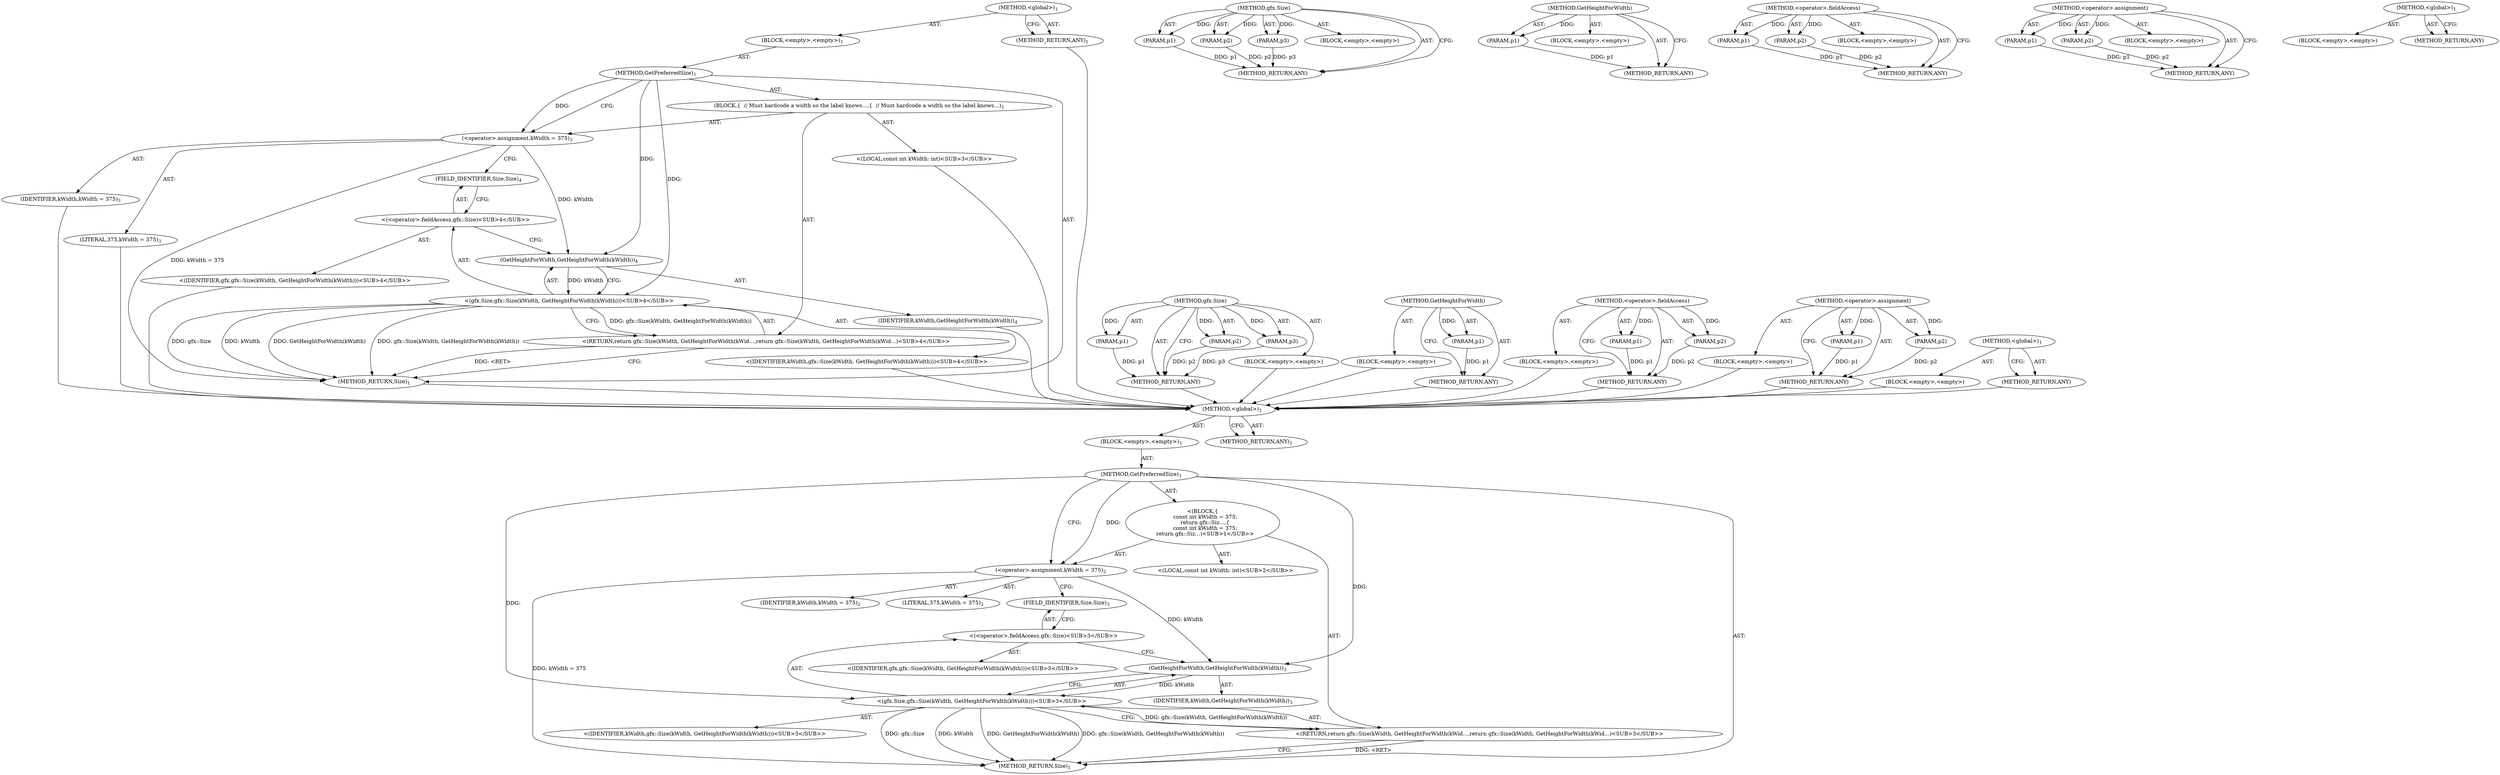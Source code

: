 digraph "&lt;global&gt;" {
vulnerable_6 [label=<(METHOD,&lt;global&gt;)<SUB>1</SUB>>];
vulnerable_7 [label=<(BLOCK,&lt;empty&gt;,&lt;empty&gt;)<SUB>1</SUB>>];
vulnerable_8 [label=<(METHOD,GetPreferredSize)<SUB>1</SUB>>];
vulnerable_9 [label="<(BLOCK,{
   const int kWidth = 375;
   return gfx::Siz...,{
   const int kWidth = 375;
   return gfx::Siz...)<SUB>1</SUB>>"];
vulnerable_10 [label="<(LOCAL,const int kWidth: int)<SUB>2</SUB>>"];
vulnerable_11 [label=<(&lt;operator&gt;.assignment,kWidth = 375)<SUB>2</SUB>>];
vulnerable_12 [label=<(IDENTIFIER,kWidth,kWidth = 375)<SUB>2</SUB>>];
vulnerable_13 [label=<(LITERAL,375,kWidth = 375)<SUB>2</SUB>>];
vulnerable_14 [label="<(RETURN,return gfx::Size(kWidth, GetHeightForWidth(kWid...,return gfx::Size(kWidth, GetHeightForWidth(kWid...)<SUB>3</SUB>>"];
vulnerable_15 [label="<(gfx.Size,gfx::Size(kWidth, GetHeightForWidth(kWidth)))<SUB>3</SUB>>"];
vulnerable_16 [label="<(&lt;operator&gt;.fieldAccess,gfx::Size)<SUB>3</SUB>>"];
vulnerable_17 [label="<(IDENTIFIER,gfx,gfx::Size(kWidth, GetHeightForWidth(kWidth)))<SUB>3</SUB>>"];
vulnerable_18 [label=<(FIELD_IDENTIFIER,Size,Size)<SUB>3</SUB>>];
vulnerable_19 [label="<(IDENTIFIER,kWidth,gfx::Size(kWidth, GetHeightForWidth(kWidth)))<SUB>3</SUB>>"];
vulnerable_20 [label=<(GetHeightForWidth,GetHeightForWidth(kWidth))<SUB>3</SUB>>];
vulnerable_21 [label=<(IDENTIFIER,kWidth,GetHeightForWidth(kWidth))<SUB>3</SUB>>];
vulnerable_22 [label=<(METHOD_RETURN,Size)<SUB>1</SUB>>];
vulnerable_24 [label=<(METHOD_RETURN,ANY)<SUB>1</SUB>>];
vulnerable_46 [label=<(METHOD,gfx.Size)>];
vulnerable_47 [label=<(PARAM,p1)>];
vulnerable_48 [label=<(PARAM,p2)>];
vulnerable_49 [label=<(PARAM,p3)>];
vulnerable_50 [label=<(BLOCK,&lt;empty&gt;,&lt;empty&gt;)>];
vulnerable_51 [label=<(METHOD_RETURN,ANY)>];
vulnerable_57 [label=<(METHOD,GetHeightForWidth)>];
vulnerable_58 [label=<(PARAM,p1)>];
vulnerable_59 [label=<(BLOCK,&lt;empty&gt;,&lt;empty&gt;)>];
vulnerable_60 [label=<(METHOD_RETURN,ANY)>];
vulnerable_52 [label=<(METHOD,&lt;operator&gt;.fieldAccess)>];
vulnerable_53 [label=<(PARAM,p1)>];
vulnerable_54 [label=<(PARAM,p2)>];
vulnerable_55 [label=<(BLOCK,&lt;empty&gt;,&lt;empty&gt;)>];
vulnerable_56 [label=<(METHOD_RETURN,ANY)>];
vulnerable_41 [label=<(METHOD,&lt;operator&gt;.assignment)>];
vulnerable_42 [label=<(PARAM,p1)>];
vulnerable_43 [label=<(PARAM,p2)>];
vulnerable_44 [label=<(BLOCK,&lt;empty&gt;,&lt;empty&gt;)>];
vulnerable_45 [label=<(METHOD_RETURN,ANY)>];
vulnerable_35 [label=<(METHOD,&lt;global&gt;)<SUB>1</SUB>>];
vulnerable_36 [label=<(BLOCK,&lt;empty&gt;,&lt;empty&gt;)>];
vulnerable_37 [label=<(METHOD_RETURN,ANY)>];
fixed_6 [label=<(METHOD,&lt;global&gt;)<SUB>1</SUB>>];
fixed_7 [label=<(BLOCK,&lt;empty&gt;,&lt;empty&gt;)<SUB>1</SUB>>];
fixed_8 [label=<(METHOD,GetPreferredSize)<SUB>1</SUB>>];
fixed_9 [label=<(BLOCK,{
  // Must hardcode a width so the label knows...,{
  // Must hardcode a width so the label knows...)<SUB>1</SUB>>];
fixed_10 [label="<(LOCAL,const int kWidth: int)<SUB>3</SUB>>"];
fixed_11 [label=<(&lt;operator&gt;.assignment,kWidth = 375)<SUB>3</SUB>>];
fixed_12 [label=<(IDENTIFIER,kWidth,kWidth = 375)<SUB>3</SUB>>];
fixed_13 [label=<(LITERAL,375,kWidth = 375)<SUB>3</SUB>>];
fixed_14 [label="<(RETURN,return gfx::Size(kWidth, GetHeightForWidth(kWid...,return gfx::Size(kWidth, GetHeightForWidth(kWid...)<SUB>4</SUB>>"];
fixed_15 [label="<(gfx.Size,gfx::Size(kWidth, GetHeightForWidth(kWidth)))<SUB>4</SUB>>"];
fixed_16 [label="<(&lt;operator&gt;.fieldAccess,gfx::Size)<SUB>4</SUB>>"];
fixed_17 [label="<(IDENTIFIER,gfx,gfx::Size(kWidth, GetHeightForWidth(kWidth)))<SUB>4</SUB>>"];
fixed_18 [label=<(FIELD_IDENTIFIER,Size,Size)<SUB>4</SUB>>];
fixed_19 [label="<(IDENTIFIER,kWidth,gfx::Size(kWidth, GetHeightForWidth(kWidth)))<SUB>4</SUB>>"];
fixed_20 [label=<(GetHeightForWidth,GetHeightForWidth(kWidth))<SUB>4</SUB>>];
fixed_21 [label=<(IDENTIFIER,kWidth,GetHeightForWidth(kWidth))<SUB>4</SUB>>];
fixed_22 [label=<(METHOD_RETURN,Size)<SUB>1</SUB>>];
fixed_24 [label=<(METHOD_RETURN,ANY)<SUB>1</SUB>>];
fixed_46 [label=<(METHOD,gfx.Size)>];
fixed_47 [label=<(PARAM,p1)>];
fixed_48 [label=<(PARAM,p2)>];
fixed_49 [label=<(PARAM,p3)>];
fixed_50 [label=<(BLOCK,&lt;empty&gt;,&lt;empty&gt;)>];
fixed_51 [label=<(METHOD_RETURN,ANY)>];
fixed_57 [label=<(METHOD,GetHeightForWidth)>];
fixed_58 [label=<(PARAM,p1)>];
fixed_59 [label=<(BLOCK,&lt;empty&gt;,&lt;empty&gt;)>];
fixed_60 [label=<(METHOD_RETURN,ANY)>];
fixed_52 [label=<(METHOD,&lt;operator&gt;.fieldAccess)>];
fixed_53 [label=<(PARAM,p1)>];
fixed_54 [label=<(PARAM,p2)>];
fixed_55 [label=<(BLOCK,&lt;empty&gt;,&lt;empty&gt;)>];
fixed_56 [label=<(METHOD_RETURN,ANY)>];
fixed_41 [label=<(METHOD,&lt;operator&gt;.assignment)>];
fixed_42 [label=<(PARAM,p1)>];
fixed_43 [label=<(PARAM,p2)>];
fixed_44 [label=<(BLOCK,&lt;empty&gt;,&lt;empty&gt;)>];
fixed_45 [label=<(METHOD_RETURN,ANY)>];
fixed_35 [label=<(METHOD,&lt;global&gt;)<SUB>1</SUB>>];
fixed_36 [label=<(BLOCK,&lt;empty&gt;,&lt;empty&gt;)>];
fixed_37 [label=<(METHOD_RETURN,ANY)>];
vulnerable_6 -> vulnerable_7  [key=0, label="AST: "];
vulnerable_6 -> vulnerable_24  [key=0, label="AST: "];
vulnerable_6 -> vulnerable_24  [key=1, label="CFG: "];
vulnerable_7 -> vulnerable_8  [key=0, label="AST: "];
vulnerable_8 -> vulnerable_9  [key=0, label="AST: "];
vulnerable_8 -> vulnerable_22  [key=0, label="AST: "];
vulnerable_8 -> vulnerable_11  [key=0, label="CFG: "];
vulnerable_8 -> vulnerable_11  [key=1, label="DDG: "];
vulnerable_8 -> vulnerable_15  [key=0, label="DDG: "];
vulnerable_8 -> vulnerable_20  [key=0, label="DDG: "];
vulnerable_9 -> vulnerable_10  [key=0, label="AST: "];
vulnerable_9 -> vulnerable_11  [key=0, label="AST: "];
vulnerable_9 -> vulnerable_14  [key=0, label="AST: "];
vulnerable_11 -> vulnerable_12  [key=0, label="AST: "];
vulnerable_11 -> vulnerable_13  [key=0, label="AST: "];
vulnerable_11 -> vulnerable_18  [key=0, label="CFG: "];
vulnerable_11 -> vulnerable_22  [key=0, label="DDG: kWidth = 375"];
vulnerable_11 -> vulnerable_20  [key=0, label="DDG: kWidth"];
vulnerable_14 -> vulnerable_15  [key=0, label="AST: "];
vulnerable_14 -> vulnerable_22  [key=0, label="CFG: "];
vulnerable_14 -> vulnerable_22  [key=1, label="DDG: &lt;RET&gt;"];
vulnerable_15 -> vulnerable_16  [key=0, label="AST: "];
vulnerable_15 -> vulnerable_19  [key=0, label="AST: "];
vulnerable_15 -> vulnerable_20  [key=0, label="AST: "];
vulnerable_15 -> vulnerable_14  [key=0, label="CFG: "];
vulnerable_15 -> vulnerable_14  [key=1, label="DDG: gfx::Size(kWidth, GetHeightForWidth(kWidth))"];
vulnerable_15 -> vulnerable_22  [key=0, label="DDG: gfx::Size"];
vulnerable_15 -> vulnerable_22  [key=1, label="DDG: kWidth"];
vulnerable_15 -> vulnerable_22  [key=2, label="DDG: GetHeightForWidth(kWidth)"];
vulnerable_15 -> vulnerable_22  [key=3, label="DDG: gfx::Size(kWidth, GetHeightForWidth(kWidth))"];
vulnerable_16 -> vulnerable_17  [key=0, label="AST: "];
vulnerable_16 -> vulnerable_18  [key=0, label="AST: "];
vulnerable_16 -> vulnerable_20  [key=0, label="CFG: "];
vulnerable_18 -> vulnerable_16  [key=0, label="CFG: "];
vulnerable_20 -> vulnerable_21  [key=0, label="AST: "];
vulnerable_20 -> vulnerable_15  [key=0, label="CFG: "];
vulnerable_20 -> vulnerable_15  [key=1, label="DDG: kWidth"];
vulnerable_46 -> vulnerable_47  [key=0, label="AST: "];
vulnerable_46 -> vulnerable_47  [key=1, label="DDG: "];
vulnerable_46 -> vulnerable_50  [key=0, label="AST: "];
vulnerable_46 -> vulnerable_48  [key=0, label="AST: "];
vulnerable_46 -> vulnerable_48  [key=1, label="DDG: "];
vulnerable_46 -> vulnerable_51  [key=0, label="AST: "];
vulnerable_46 -> vulnerable_51  [key=1, label="CFG: "];
vulnerable_46 -> vulnerable_49  [key=0, label="AST: "];
vulnerable_46 -> vulnerable_49  [key=1, label="DDG: "];
vulnerable_47 -> vulnerable_51  [key=0, label="DDG: p1"];
vulnerable_48 -> vulnerable_51  [key=0, label="DDG: p2"];
vulnerable_49 -> vulnerable_51  [key=0, label="DDG: p3"];
vulnerable_57 -> vulnerable_58  [key=0, label="AST: "];
vulnerable_57 -> vulnerable_58  [key=1, label="DDG: "];
vulnerable_57 -> vulnerable_59  [key=0, label="AST: "];
vulnerable_57 -> vulnerable_60  [key=0, label="AST: "];
vulnerable_57 -> vulnerable_60  [key=1, label="CFG: "];
vulnerable_58 -> vulnerable_60  [key=0, label="DDG: p1"];
vulnerable_52 -> vulnerable_53  [key=0, label="AST: "];
vulnerable_52 -> vulnerable_53  [key=1, label="DDG: "];
vulnerable_52 -> vulnerable_55  [key=0, label="AST: "];
vulnerable_52 -> vulnerable_54  [key=0, label="AST: "];
vulnerable_52 -> vulnerable_54  [key=1, label="DDG: "];
vulnerable_52 -> vulnerable_56  [key=0, label="AST: "];
vulnerable_52 -> vulnerable_56  [key=1, label="CFG: "];
vulnerable_53 -> vulnerable_56  [key=0, label="DDG: p1"];
vulnerable_54 -> vulnerable_56  [key=0, label="DDG: p2"];
vulnerable_41 -> vulnerable_42  [key=0, label="AST: "];
vulnerable_41 -> vulnerable_42  [key=1, label="DDG: "];
vulnerable_41 -> vulnerable_44  [key=0, label="AST: "];
vulnerable_41 -> vulnerable_43  [key=0, label="AST: "];
vulnerable_41 -> vulnerable_43  [key=1, label="DDG: "];
vulnerable_41 -> vulnerable_45  [key=0, label="AST: "];
vulnerable_41 -> vulnerable_45  [key=1, label="CFG: "];
vulnerable_42 -> vulnerable_45  [key=0, label="DDG: p1"];
vulnerable_43 -> vulnerable_45  [key=0, label="DDG: p2"];
vulnerable_35 -> vulnerable_36  [key=0, label="AST: "];
vulnerable_35 -> vulnerable_37  [key=0, label="AST: "];
vulnerable_35 -> vulnerable_37  [key=1, label="CFG: "];
fixed_6 -> fixed_7  [key=0, label="AST: "];
fixed_6 -> fixed_24  [key=0, label="AST: "];
fixed_6 -> fixed_24  [key=1, label="CFG: "];
fixed_7 -> fixed_8  [key=0, label="AST: "];
fixed_8 -> fixed_9  [key=0, label="AST: "];
fixed_8 -> fixed_22  [key=0, label="AST: "];
fixed_8 -> fixed_11  [key=0, label="CFG: "];
fixed_8 -> fixed_11  [key=1, label="DDG: "];
fixed_8 -> fixed_15  [key=0, label="DDG: "];
fixed_8 -> fixed_20  [key=0, label="DDG: "];
fixed_9 -> fixed_10  [key=0, label="AST: "];
fixed_9 -> fixed_11  [key=0, label="AST: "];
fixed_9 -> fixed_14  [key=0, label="AST: "];
fixed_10 -> vulnerable_6  [key=0];
fixed_11 -> fixed_12  [key=0, label="AST: "];
fixed_11 -> fixed_13  [key=0, label="AST: "];
fixed_11 -> fixed_18  [key=0, label="CFG: "];
fixed_11 -> fixed_22  [key=0, label="DDG: kWidth = 375"];
fixed_11 -> fixed_20  [key=0, label="DDG: kWidth"];
fixed_12 -> vulnerable_6  [key=0];
fixed_13 -> vulnerable_6  [key=0];
fixed_14 -> fixed_15  [key=0, label="AST: "];
fixed_14 -> fixed_22  [key=0, label="CFG: "];
fixed_14 -> fixed_22  [key=1, label="DDG: &lt;RET&gt;"];
fixed_15 -> fixed_16  [key=0, label="AST: "];
fixed_15 -> fixed_19  [key=0, label="AST: "];
fixed_15 -> fixed_20  [key=0, label="AST: "];
fixed_15 -> fixed_14  [key=0, label="CFG: "];
fixed_15 -> fixed_14  [key=1, label="DDG: gfx::Size(kWidth, GetHeightForWidth(kWidth))"];
fixed_15 -> fixed_22  [key=0, label="DDG: gfx::Size"];
fixed_15 -> fixed_22  [key=1, label="DDG: kWidth"];
fixed_15 -> fixed_22  [key=2, label="DDG: GetHeightForWidth(kWidth)"];
fixed_15 -> fixed_22  [key=3, label="DDG: gfx::Size(kWidth, GetHeightForWidth(kWidth))"];
fixed_16 -> fixed_17  [key=0, label="AST: "];
fixed_16 -> fixed_18  [key=0, label="AST: "];
fixed_16 -> fixed_20  [key=0, label="CFG: "];
fixed_17 -> vulnerable_6  [key=0];
fixed_18 -> fixed_16  [key=0, label="CFG: "];
fixed_19 -> vulnerable_6  [key=0];
fixed_20 -> fixed_21  [key=0, label="AST: "];
fixed_20 -> fixed_15  [key=0, label="CFG: "];
fixed_20 -> fixed_15  [key=1, label="DDG: kWidth"];
fixed_21 -> vulnerable_6  [key=0];
fixed_22 -> vulnerable_6  [key=0];
fixed_24 -> vulnerable_6  [key=0];
fixed_46 -> fixed_47  [key=0, label="AST: "];
fixed_46 -> fixed_47  [key=1, label="DDG: "];
fixed_46 -> fixed_50  [key=0, label="AST: "];
fixed_46 -> fixed_48  [key=0, label="AST: "];
fixed_46 -> fixed_48  [key=1, label="DDG: "];
fixed_46 -> fixed_51  [key=0, label="AST: "];
fixed_46 -> fixed_51  [key=1, label="CFG: "];
fixed_46 -> fixed_49  [key=0, label="AST: "];
fixed_46 -> fixed_49  [key=1, label="DDG: "];
fixed_47 -> fixed_51  [key=0, label="DDG: p1"];
fixed_48 -> fixed_51  [key=0, label="DDG: p2"];
fixed_49 -> fixed_51  [key=0, label="DDG: p3"];
fixed_50 -> vulnerable_6  [key=0];
fixed_51 -> vulnerable_6  [key=0];
fixed_57 -> fixed_58  [key=0, label="AST: "];
fixed_57 -> fixed_58  [key=1, label="DDG: "];
fixed_57 -> fixed_59  [key=0, label="AST: "];
fixed_57 -> fixed_60  [key=0, label="AST: "];
fixed_57 -> fixed_60  [key=1, label="CFG: "];
fixed_58 -> fixed_60  [key=0, label="DDG: p1"];
fixed_59 -> vulnerable_6  [key=0];
fixed_60 -> vulnerable_6  [key=0];
fixed_52 -> fixed_53  [key=0, label="AST: "];
fixed_52 -> fixed_53  [key=1, label="DDG: "];
fixed_52 -> fixed_55  [key=0, label="AST: "];
fixed_52 -> fixed_54  [key=0, label="AST: "];
fixed_52 -> fixed_54  [key=1, label="DDG: "];
fixed_52 -> fixed_56  [key=0, label="AST: "];
fixed_52 -> fixed_56  [key=1, label="CFG: "];
fixed_53 -> fixed_56  [key=0, label="DDG: p1"];
fixed_54 -> fixed_56  [key=0, label="DDG: p2"];
fixed_55 -> vulnerable_6  [key=0];
fixed_56 -> vulnerable_6  [key=0];
fixed_41 -> fixed_42  [key=0, label="AST: "];
fixed_41 -> fixed_42  [key=1, label="DDG: "];
fixed_41 -> fixed_44  [key=0, label="AST: "];
fixed_41 -> fixed_43  [key=0, label="AST: "];
fixed_41 -> fixed_43  [key=1, label="DDG: "];
fixed_41 -> fixed_45  [key=0, label="AST: "];
fixed_41 -> fixed_45  [key=1, label="CFG: "];
fixed_42 -> fixed_45  [key=0, label="DDG: p1"];
fixed_43 -> fixed_45  [key=0, label="DDG: p2"];
fixed_44 -> vulnerable_6  [key=0];
fixed_45 -> vulnerable_6  [key=0];
fixed_35 -> fixed_36  [key=0, label="AST: "];
fixed_35 -> fixed_37  [key=0, label="AST: "];
fixed_35 -> fixed_37  [key=1, label="CFG: "];
fixed_36 -> vulnerable_6  [key=0];
fixed_37 -> vulnerable_6  [key=0];
}
